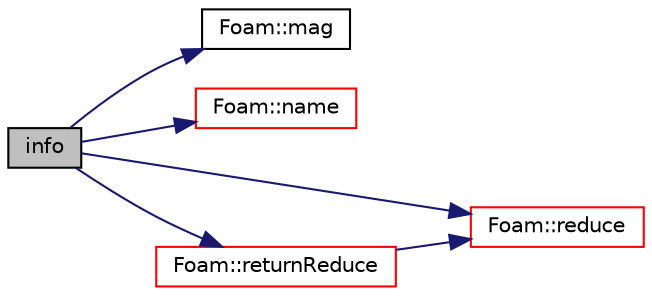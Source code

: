 digraph "info"
{
  bgcolor="transparent";
  edge [fontname="Helvetica",fontsize="10",labelfontname="Helvetica",labelfontsize="10"];
  node [fontname="Helvetica",fontsize="10",shape=record];
  rankdir="LR";
  Node1 [label="info",height=0.2,width=0.4,color="black", fillcolor="grey75", style="filled", fontcolor="black"];
  Node1 -> Node2 [color="midnightblue",fontsize="10",style="solid",fontname="Helvetica"];
  Node2 [label="Foam::mag",height=0.2,width=0.4,color="black",URL="$a10758.html#a929da2a3fdcf3dacbbe0487d3a330dae"];
  Node1 -> Node3 [color="midnightblue",fontsize="10",style="solid",fontname="Helvetica"];
  Node3 [label="Foam::name",height=0.2,width=0.4,color="red",URL="$a10758.html#adcb0df2bd4953cb6bb390272d8263c3a",tooltip="Return a string representation of a complex. "];
  Node1 -> Node4 [color="midnightblue",fontsize="10",style="solid",fontname="Helvetica"];
  Node4 [label="Foam::reduce",height=0.2,width=0.4,color="red",URL="$a10758.html#a7ffd6af4acc2eb9ba72ee296b5ecda23"];
  Node1 -> Node5 [color="midnightblue",fontsize="10",style="solid",fontname="Helvetica"];
  Node5 [label="Foam::returnReduce",height=0.2,width=0.4,color="red",URL="$a10758.html#a8d528a67d2a9c6fe4fb94bc86872624b"];
  Node5 -> Node4 [color="midnightblue",fontsize="10",style="solid",fontname="Helvetica"];
}
